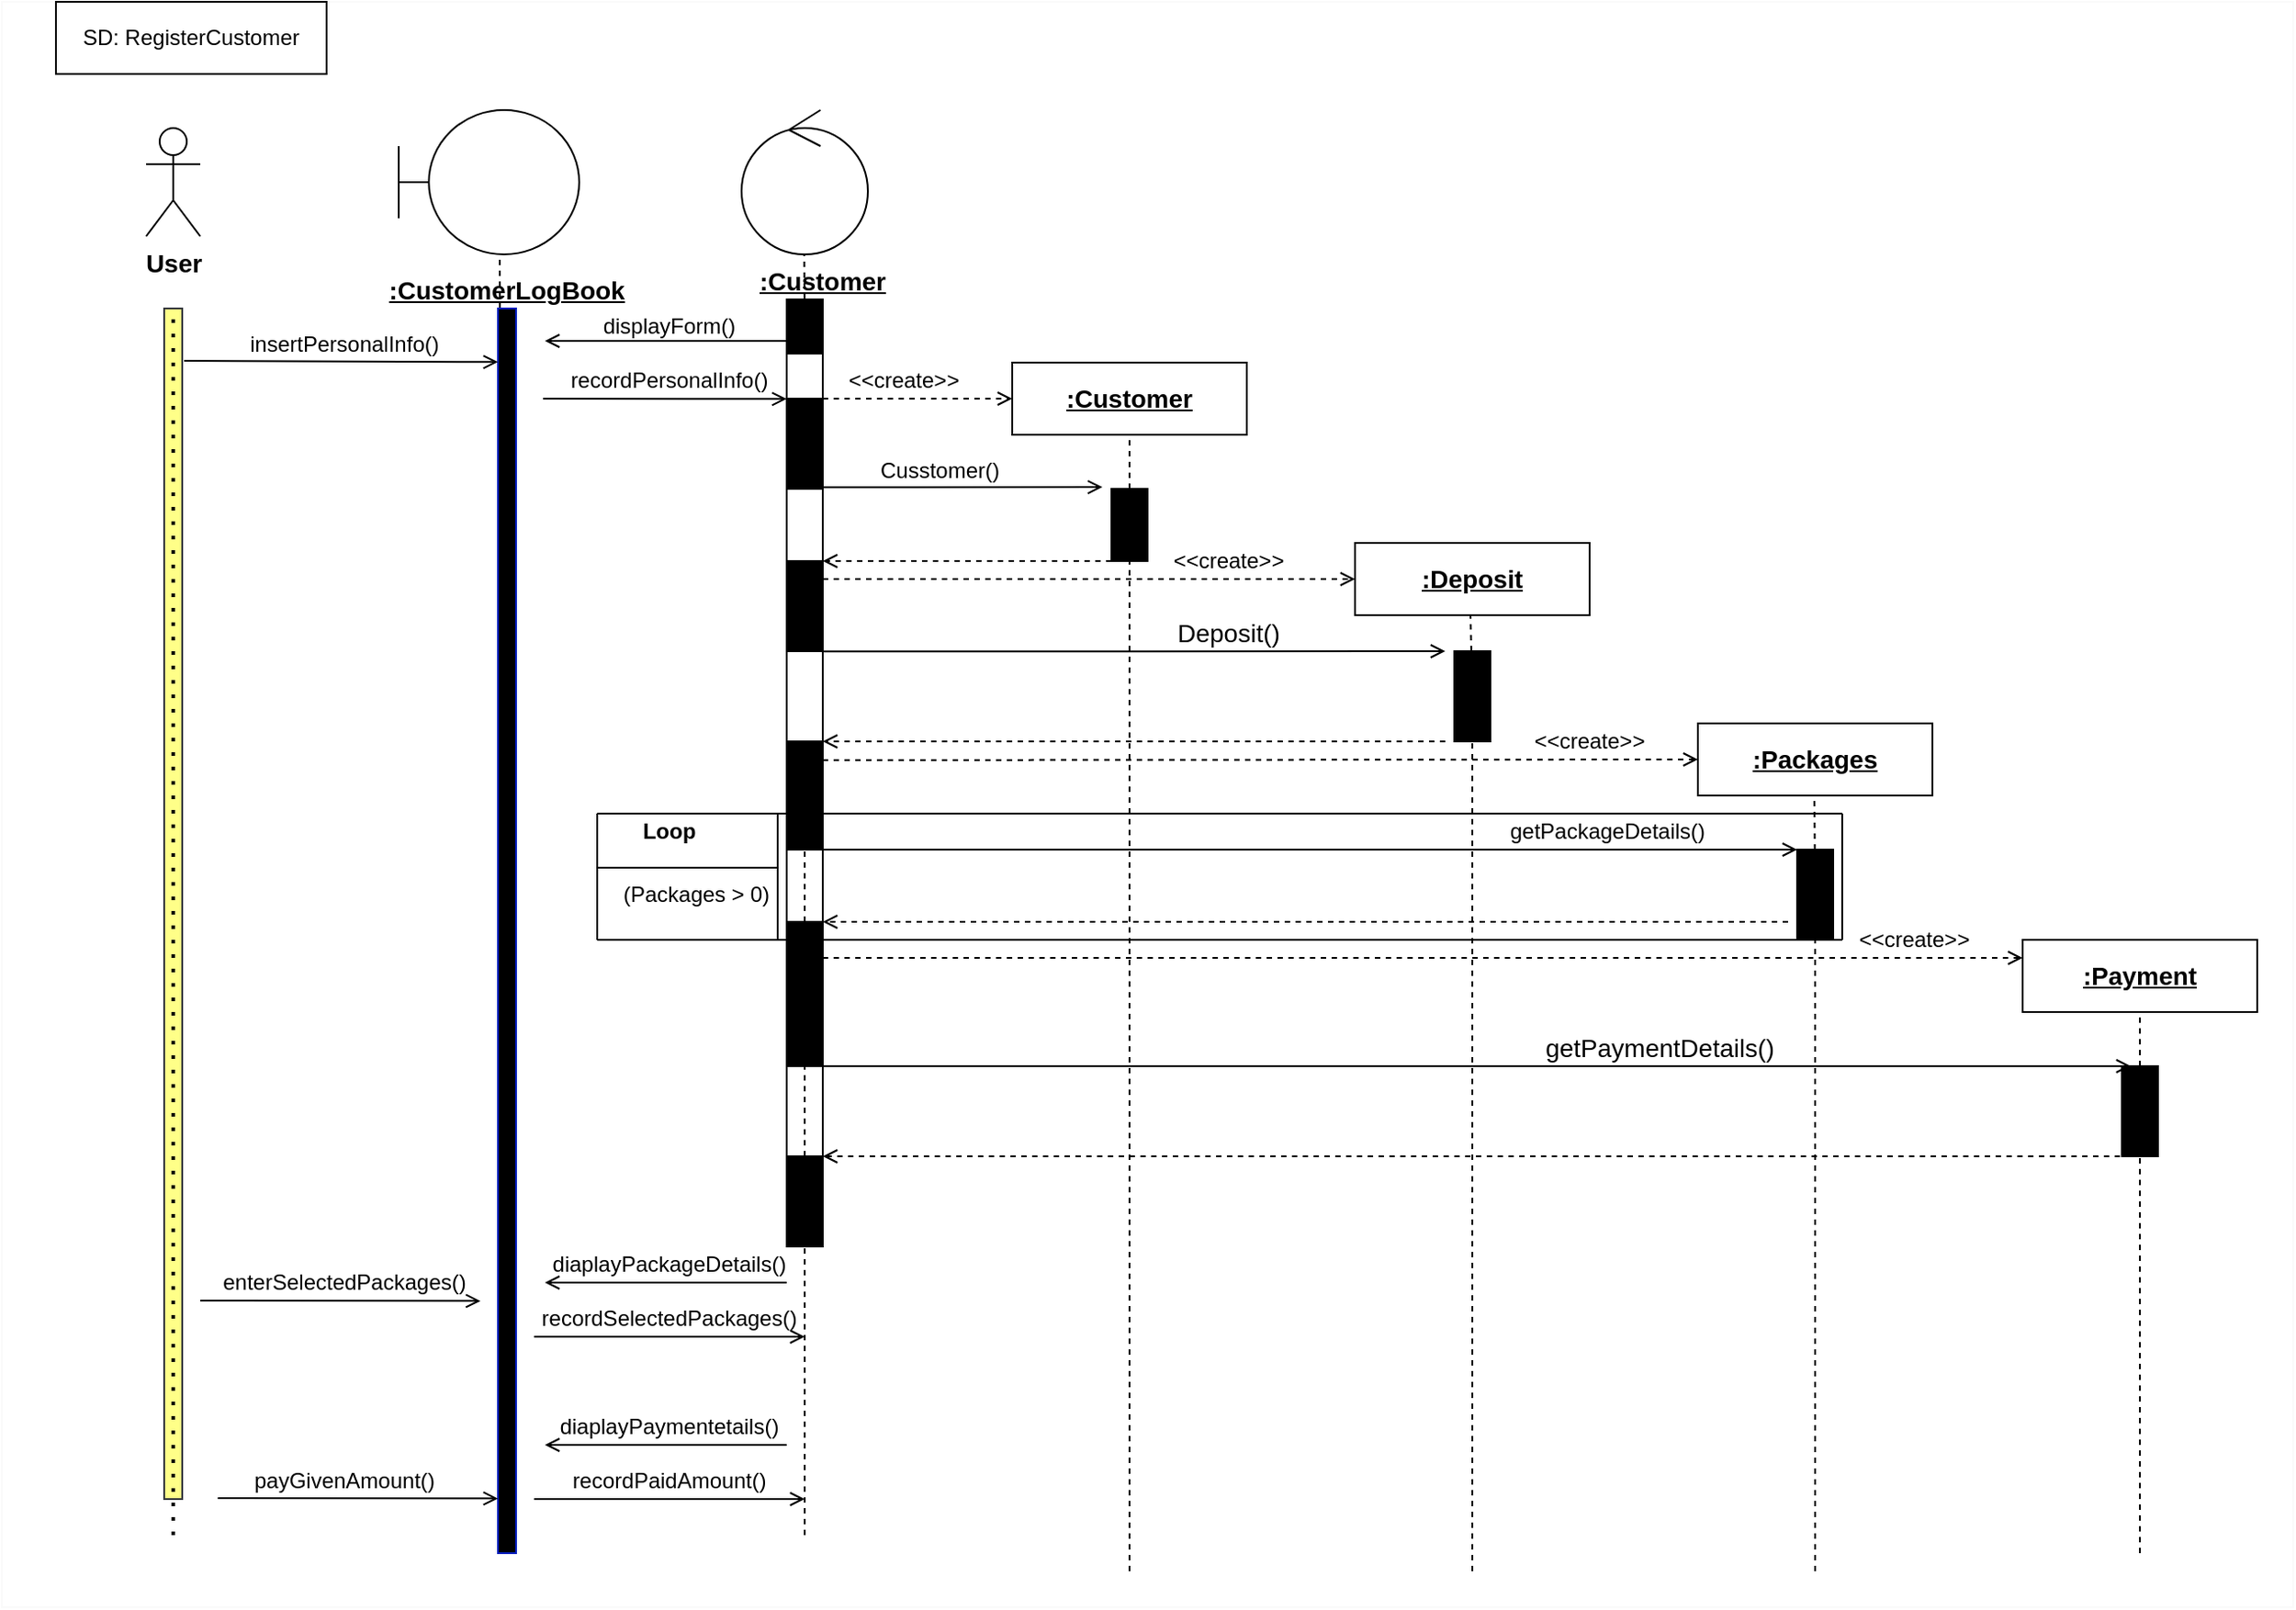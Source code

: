 <mxfile version="14.7.1" type="device"><diagram id="1mUPQH5HS5_JZPJhDfQY" name="Page-1"><mxGraphModel dx="925" dy="711" grid="1" gridSize="10" guides="1" tooltips="1" connect="1" arrows="1" fold="1" page="1" pageScale="1" pageWidth="850" pageHeight="1100" math="0" shadow="0"><root><mxCell id="0"/><mxCell id="1" parent="0"/><mxCell id="_mjIVNJkKksFs4PQSGrv-1" value="" style="rounded=0;whiteSpace=wrap;html=1;" parent="1" vertex="1"><mxGeometry x="370" y="320" width="120" height="60" as="geometry"/></mxCell><mxCell id="_mjIVNJkKksFs4PQSGrv-2" value="" style="rounded=0;whiteSpace=wrap;html=1;strokeColor=#FAFAFA;" parent="1" vertex="1"><mxGeometry y="30" width="1270" height="890" as="geometry"/></mxCell><mxCell id="_mjIVNJkKksFs4PQSGrv-6" value="&lt;span style=&quot;background-color: rgb(255 , 255 , 255)&quot;&gt;SD: RegisterCustomer&lt;/span&gt;" style="rounded=0;whiteSpace=wrap;html=1;" parent="1" vertex="1"><mxGeometry x="30" y="30" width="150" height="40" as="geometry"/></mxCell><mxCell id="_mjIVNJkKksFs4PQSGrv-7" value="&lt;b&gt;&lt;font style=&quot;font-size: 14px&quot;&gt;User&lt;/font&gt;&lt;/b&gt;" style="shape=umlActor;verticalLabelPosition=bottom;verticalAlign=top;html=1;outlineConnect=0;" parent="1" vertex="1"><mxGeometry x="80" y="100" width="30" height="60" as="geometry"/></mxCell><mxCell id="_mjIVNJkKksFs4PQSGrv-8" value="" style="shape=umlBoundary;whiteSpace=wrap;html=1;" parent="1" vertex="1"><mxGeometry x="220" y="90" width="100" height="80" as="geometry"/></mxCell><mxCell id="_mjIVNJkKksFs4PQSGrv-9" value="" style="ellipse;shape=umlControl;whiteSpace=wrap;html=1;" parent="1" vertex="1"><mxGeometry x="410" y="90" width="70" height="80" as="geometry"/></mxCell><mxCell id="_mjIVNJkKksFs4PQSGrv-11" value="&lt;b&gt;&lt;u&gt;&lt;font style=&quot;font-size: 14px&quot;&gt;:CustomerLogBook&lt;/font&gt;&lt;/u&gt;&lt;/b&gt;" style="text;html=1;strokeColor=none;fillColor=none;align=center;verticalAlign=middle;whiteSpace=wrap;rounded=0;" parent="1" vertex="1"><mxGeometry x="260" y="180" width="40" height="20" as="geometry"/></mxCell><mxCell id="_mjIVNJkKksFs4PQSGrv-12" value="&lt;b&gt;&lt;u&gt;&lt;font style=&quot;font-size: 14px&quot;&gt;:Customer&lt;/font&gt;&lt;/u&gt;&lt;/b&gt;" style="text;html=1;strokeColor=none;fillColor=none;align=center;verticalAlign=middle;whiteSpace=wrap;rounded=0;" parent="1" vertex="1"><mxGeometry x="435" y="175" width="40" height="20" as="geometry"/></mxCell><mxCell id="_mjIVNJkKksFs4PQSGrv-14" value="" style="endArrow=none;dashed=1;html=1;startArrow=none;entryX=0.56;entryY=1.002;entryDx=0;entryDy=0;entryPerimeter=0;exitX=0.25;exitY=1;exitDx=0;exitDy=0;" parent="1" source="_mjIVNJkKksFs4PQSGrv-20" target="_mjIVNJkKksFs4PQSGrv-8" edge="1"><mxGeometry width="50" height="50" relative="1" as="geometry"><mxPoint x="289.5" y="549.97" as="sourcePoint"/><mxPoint x="289.74" y="170" as="targetPoint"/></mxGeometry></mxCell><mxCell id="_mjIVNJkKksFs4PQSGrv-15" value="" style="endArrow=none;dashed=1;html=1;startArrow=none;" parent="1" source="_mjIVNJkKksFs4PQSGrv-33" edge="1"><mxGeometry width="50" height="50" relative="1" as="geometry"><mxPoint x="450" y="670" as="sourcePoint"/><mxPoint x="444.74" y="170" as="targetPoint"/></mxGeometry></mxCell><mxCell id="_mjIVNJkKksFs4PQSGrv-18" value="" style="rounded=0;whiteSpace=wrap;html=1;fillColor=#ffff88;strokeColor=#36393d;" parent="1" vertex="1"><mxGeometry x="90" y="200" width="10" height="660" as="geometry"/></mxCell><mxCell id="_mjIVNJkKksFs4PQSGrv-20" value="" style="rounded=0;whiteSpace=wrap;html=1;strokeColor=#001DBC;fontColor=#ffffff;fillColor=#000000;" parent="1" vertex="1"><mxGeometry x="275" y="200" width="10" height="690" as="geometry"/></mxCell><mxCell id="_mjIVNJkKksFs4PQSGrv-27" value="" style="endArrow=none;dashed=1;html=1;startArrow=none;" parent="1" source="_mjIVNJkKksFs4PQSGrv-22" edge="1"><mxGeometry width="50" height="50" relative="1" as="geometry"><mxPoint x="625" y="670" as="sourcePoint"/><mxPoint x="624.8" y="240" as="targetPoint"/></mxGeometry></mxCell><mxCell id="_mjIVNJkKksFs4PQSGrv-28" value="&lt;font style=&quot;font-size: 14px&quot;&gt;&lt;b&gt;&lt;u&gt;:Deposit&lt;/u&gt;&lt;/b&gt;&lt;/font&gt;" style="rounded=0;whiteSpace=wrap;html=1;gradientColor=none;" parent="1" vertex="1"><mxGeometry x="750" y="330" width="130" height="40" as="geometry"/></mxCell><mxCell id="_mjIVNJkKksFs4PQSGrv-29" value="&lt;font style=&quot;font-size: 14px&quot;&gt;&lt;b&gt;&lt;u&gt;:Packages&lt;/u&gt;&lt;/b&gt;&lt;/font&gt;" style="rounded=0;whiteSpace=wrap;html=1;gradientColor=none;" parent="1" vertex="1"><mxGeometry x="940" y="430" width="130" height="40" as="geometry"/></mxCell><mxCell id="_mjIVNJkKksFs4PQSGrv-30" value="" style="endArrow=none;dashed=1;html=1;startArrow=none;" parent="1" source="_mjIVNJkKksFs4PQSGrv-59" edge="1"><mxGeometry width="50" height="50" relative="1" as="geometry"><mxPoint x="814" y="670" as="sourcePoint"/><mxPoint x="814" y="370" as="targetPoint"/></mxGeometry></mxCell><mxCell id="_mjIVNJkKksFs4PQSGrv-31" value="" style="endArrow=none;dashed=1;html=1;startArrow=none;" parent="1" source="_mjIVNJkKksFs4PQSGrv-69" edge="1"><mxGeometry width="50" height="50" relative="1" as="geometry"><mxPoint x="1004.58" y="650" as="sourcePoint"/><mxPoint x="1004.58" y="470" as="targetPoint"/></mxGeometry></mxCell><mxCell id="_mjIVNJkKksFs4PQSGrv-33" value="" style="rounded=0;whiteSpace=wrap;html=1;gradientColor=none;fillColor=#00000;" parent="1" vertex="1"><mxGeometry x="435" y="195" width="20" height="30" as="geometry"/></mxCell><mxCell id="_mjIVNJkKksFs4PQSGrv-35" value="" style="endArrow=none;dashed=1;html=1;startArrow=none;" parent="1" source="q3PSgni8giGGQoKSBMUb-3" target="_mjIVNJkKksFs4PQSGrv-33" edge="1"><mxGeometry width="50" height="50" relative="1" as="geometry"><mxPoint x="450" y="670" as="sourcePoint"/><mxPoint x="444.74" y="170" as="targetPoint"/></mxGeometry></mxCell><mxCell id="_mjIVNJkKksFs4PQSGrv-36" value="" style="endArrow=none;html=1;startArrow=open;startFill=0;" parent="1" edge="1"><mxGeometry width="50" height="50" relative="1" as="geometry"><mxPoint x="301" y="218" as="sourcePoint"/><mxPoint x="435" y="218" as="targetPoint"/></mxGeometry></mxCell><mxCell id="_mjIVNJkKksFs4PQSGrv-37" value="displayForm()" style="text;html=1;strokeColor=none;fillColor=none;align=center;verticalAlign=middle;whiteSpace=wrap;rounded=0;" parent="1" vertex="1"><mxGeometry x="350" y="200" width="40" height="20" as="geometry"/></mxCell><mxCell id="_mjIVNJkKksFs4PQSGrv-38" value="" style="endArrow=none;html=1;startArrow=open;startFill=0;exitX=0;exitY=0.043;exitDx=0;exitDy=0;exitPerimeter=0;" parent="1" source="_mjIVNJkKksFs4PQSGrv-20" edge="1"><mxGeometry width="50" height="50" relative="1" as="geometry"><mxPoint x="311" y="228" as="sourcePoint"/><mxPoint x="101" y="229" as="targetPoint"/></mxGeometry></mxCell><mxCell id="_mjIVNJkKksFs4PQSGrv-39" value="insertPersonalInfo()" style="text;html=1;strokeColor=none;fillColor=none;align=center;verticalAlign=middle;whiteSpace=wrap;rounded=0;" parent="1" vertex="1"><mxGeometry x="170" y="210" width="40" height="20" as="geometry"/></mxCell><mxCell id="_mjIVNJkKksFs4PQSGrv-40" value="" style="rounded=0;whiteSpace=wrap;html=1;gradientColor=none;fillColor=#00000;" parent="1" vertex="1"><mxGeometry x="435" y="250" width="20" height="50" as="geometry"/></mxCell><mxCell id="_mjIVNJkKksFs4PQSGrv-41" value="" style="endArrow=none;dashed=1;html=1;startArrow=none;" parent="1" source="q3PSgni8giGGQoKSBMUb-5" target="_mjIVNJkKksFs4PQSGrv-40" edge="1"><mxGeometry width="50" height="50" relative="1" as="geometry"><mxPoint x="450" y="670" as="sourcePoint"/><mxPoint x="445.163" y="225" as="targetPoint"/></mxGeometry></mxCell><mxCell id="_mjIVNJkKksFs4PQSGrv-42" value="" style="endArrow=none;html=1;startArrow=open;startFill=0;exitX=-0.335;exitY=0.06;exitDx=0;exitDy=0;exitPerimeter=0;" parent="1" edge="1"><mxGeometry width="50" height="50" relative="1" as="geometry"><mxPoint x="435.0" y="250.18" as="sourcePoint"/><mxPoint x="300" y="250" as="targetPoint"/></mxGeometry></mxCell><mxCell id="_mjIVNJkKksFs4PQSGrv-43" value="recordPersonalInfo()" style="text;html=1;strokeColor=none;fillColor=none;align=center;verticalAlign=middle;whiteSpace=wrap;rounded=0;" parent="1" vertex="1"><mxGeometry x="350" y="230" width="40" height="20" as="geometry"/></mxCell><mxCell id="_mjIVNJkKksFs4PQSGrv-22" value="&lt;font style=&quot;font-size: 14px&quot;&gt;&lt;b&gt;&lt;u&gt;:Customer&lt;/u&gt;&lt;/b&gt;&lt;/font&gt;" style="rounded=0;whiteSpace=wrap;html=1;gradientColor=none;" parent="1" vertex="1"><mxGeometry x="560" y="230" width="130" height="40" as="geometry"/></mxCell><mxCell id="_mjIVNJkKksFs4PQSGrv-47" value="" style="endArrow=none;dashed=1;html=1;entryX=0.5;entryY=1;entryDx=0;entryDy=0;startArrow=none;" parent="1" source="_mjIVNJkKksFs4PQSGrv-51" target="_mjIVNJkKksFs4PQSGrv-22" edge="1"><mxGeometry width="50" height="50" relative="1" as="geometry"><mxPoint x="625.0" y="670" as="sourcePoint"/><mxPoint x="625" y="290" as="targetPoint"/></mxGeometry></mxCell><mxCell id="_mjIVNJkKksFs4PQSGrv-48" value="" style="endArrow=open;dashed=1;html=1;exitX=1;exitY=0;exitDx=0;exitDy=0;entryX=0;entryY=0.5;entryDx=0;entryDy=0;endFill=0;" parent="1" source="_mjIVNJkKksFs4PQSGrv-40" target="_mjIVNJkKksFs4PQSGrv-22" edge="1"><mxGeometry width="50" height="50" relative="1" as="geometry"><mxPoint x="580" y="350" as="sourcePoint"/><mxPoint x="630" y="300" as="targetPoint"/></mxGeometry></mxCell><mxCell id="_mjIVNJkKksFs4PQSGrv-49" value="&amp;lt;&amp;lt;create&amp;gt;&amp;gt;" style="text;html=1;strokeColor=none;fillColor=none;align=center;verticalAlign=middle;whiteSpace=wrap;rounded=0;" parent="1" vertex="1"><mxGeometry x="480" y="230" width="40" height="20" as="geometry"/></mxCell><mxCell id="_mjIVNJkKksFs4PQSGrv-50" value="" style="endArrow=none;html=1;startArrow=open;startFill=0;" parent="1" edge="1"><mxGeometry width="50" height="50" relative="1" as="geometry"><mxPoint x="610" y="299" as="sourcePoint"/><mxPoint x="455" y="299.17" as="targetPoint"/></mxGeometry></mxCell><mxCell id="_mjIVNJkKksFs4PQSGrv-51" value="" style="rounded=0;whiteSpace=wrap;html=1;gradientColor=none;fillColor=#00000;" parent="1" vertex="1"><mxGeometry x="615" y="300" width="20" height="40" as="geometry"/></mxCell><mxCell id="_mjIVNJkKksFs4PQSGrv-52" value="" style="endArrow=none;dashed=1;html=1;entryX=0.5;entryY=1;entryDx=0;entryDy=0;" parent="1" target="_mjIVNJkKksFs4PQSGrv-51" edge="1"><mxGeometry width="50" height="50" relative="1" as="geometry"><mxPoint x="625" y="900" as="sourcePoint"/><mxPoint x="625.0" y="270" as="targetPoint"/></mxGeometry></mxCell><mxCell id="_mjIVNJkKksFs4PQSGrv-53" value="Cusstomer()" style="text;html=1;strokeColor=none;fillColor=none;align=center;verticalAlign=middle;whiteSpace=wrap;rounded=0;" parent="1" vertex="1"><mxGeometry x="500" y="280" width="40" height="20" as="geometry"/></mxCell><mxCell id="_mjIVNJkKksFs4PQSGrv-54" value="" style="endArrow=open;dashed=1;html=1;exitX=0;exitY=1;exitDx=0;exitDy=0;endFill=0;entryX=1;entryY=0;entryDx=0;entryDy=0;" parent="1" source="_mjIVNJkKksFs4PQSGrv-51" target="_mjIVNJkKksFs4PQSGrv-55" edge="1"><mxGeometry width="50" height="50" relative="1" as="geometry"><mxPoint x="465.0" y="260" as="sourcePoint"/><mxPoint x="450" y="340" as="targetPoint"/></mxGeometry></mxCell><mxCell id="_mjIVNJkKksFs4PQSGrv-55" value="" style="rounded=0;whiteSpace=wrap;html=1;gradientColor=none;fillColor=#00000;" parent="1" vertex="1"><mxGeometry x="435" y="340" width="20" height="50" as="geometry"/></mxCell><mxCell id="_mjIVNJkKksFs4PQSGrv-56" value="" style="endArrow=none;dashed=1;html=1;startArrow=none;" parent="1" source="q3PSgni8giGGQoKSBMUb-7" target="_mjIVNJkKksFs4PQSGrv-55" edge="1"><mxGeometry width="50" height="50" relative="1" as="geometry"><mxPoint x="450" y="670" as="sourcePoint"/><mxPoint x="445.316" y="300" as="targetPoint"/></mxGeometry></mxCell><mxCell id="_mjIVNJkKksFs4PQSGrv-57" value="" style="endArrow=open;dashed=1;html=1;endFill=0;" parent="1" target="_mjIVNJkKksFs4PQSGrv-28" edge="1"><mxGeometry width="50" height="50" relative="1" as="geometry"><mxPoint x="455" y="350" as="sourcePoint"/><mxPoint x="560.0" y="349.58" as="targetPoint"/></mxGeometry></mxCell><mxCell id="_mjIVNJkKksFs4PQSGrv-58" value="&amp;lt;&amp;lt;create&amp;gt;&amp;gt;" style="text;html=1;strokeColor=none;fillColor=none;align=center;verticalAlign=middle;whiteSpace=wrap;rounded=0;" parent="1" vertex="1"><mxGeometry x="660" y="330" width="40" height="20" as="geometry"/></mxCell><mxCell id="_mjIVNJkKksFs4PQSGrv-59" value="" style="rounded=0;whiteSpace=wrap;html=1;gradientColor=none;fillColor=#00000;" parent="1" vertex="1"><mxGeometry x="805" y="390" width="20" height="50" as="geometry"/></mxCell><mxCell id="_mjIVNJkKksFs4PQSGrv-60" value="" style="endArrow=none;dashed=1;html=1;" parent="1" target="_mjIVNJkKksFs4PQSGrv-59" edge="1"><mxGeometry width="50" height="50" relative="1" as="geometry"><mxPoint x="815" y="900" as="sourcePoint"/><mxPoint x="814" y="370" as="targetPoint"/></mxGeometry></mxCell><mxCell id="_mjIVNJkKksFs4PQSGrv-61" value="" style="endArrow=none;html=1;startArrow=open;startFill=0;" parent="1" edge="1"><mxGeometry width="50" height="50" relative="1" as="geometry"><mxPoint x="800" y="390" as="sourcePoint"/><mxPoint x="455.0" y="390.17" as="targetPoint"/></mxGeometry></mxCell><mxCell id="_mjIVNJkKksFs4PQSGrv-62" value="&lt;span style=&quot;font-size: 14px&quot;&gt;Deposit()&lt;/span&gt;" style="text;html=1;strokeColor=none;fillColor=none;align=center;verticalAlign=middle;whiteSpace=wrap;rounded=0;" parent="1" vertex="1"><mxGeometry x="660" y="370" width="40" height="20" as="geometry"/></mxCell><mxCell id="_mjIVNJkKksFs4PQSGrv-63" value="" style="endArrow=open;dashed=1;html=1;exitX=0;exitY=1;exitDx=0;exitDy=0;endFill=0;entryX=1;entryY=0;entryDx=0;entryDy=0;" parent="1" target="_mjIVNJkKksFs4PQSGrv-64" edge="1"><mxGeometry width="50" height="50" relative="1" as="geometry"><mxPoint x="800.0" y="440" as="sourcePoint"/><mxPoint x="450" y="440" as="targetPoint"/></mxGeometry></mxCell><mxCell id="_mjIVNJkKksFs4PQSGrv-64" value="" style="rounded=0;whiteSpace=wrap;html=1;gradientColor=none;fillColor=#00000;" parent="1" vertex="1"><mxGeometry x="435" y="440" width="20" height="60" as="geometry"/></mxCell><mxCell id="_mjIVNJkKksFs4PQSGrv-65" value="" style="endArrow=none;dashed=1;html=1;startArrow=none;" parent="1" source="_mjIVNJkKksFs4PQSGrv-74" target="_mjIVNJkKksFs4PQSGrv-64" edge="1"><mxGeometry width="50" height="50" relative="1" as="geometry"><mxPoint x="450" y="670" as="sourcePoint"/><mxPoint x="445.41" y="390" as="targetPoint"/></mxGeometry></mxCell><mxCell id="_mjIVNJkKksFs4PQSGrv-66" value="" style="endArrow=open;dashed=1;html=1;entryX=0;entryY=0.5;entryDx=0;entryDy=0;endFill=0;" parent="1" target="_mjIVNJkKksFs4PQSGrv-29" edge="1"><mxGeometry width="50" height="50" relative="1" as="geometry"><mxPoint x="455.0" y="450.41" as="sourcePoint"/><mxPoint x="749.52" y="450" as="targetPoint"/></mxGeometry></mxCell><mxCell id="_mjIVNJkKksFs4PQSGrv-67" value="&amp;lt;&amp;lt;create&amp;gt;&amp;gt;" style="text;html=1;strokeColor=none;fillColor=none;align=center;verticalAlign=middle;whiteSpace=wrap;rounded=0;" parent="1" vertex="1"><mxGeometry x="860" y="430" width="40" height="20" as="geometry"/></mxCell><mxCell id="_mjIVNJkKksFs4PQSGrv-68" value="" style="endArrow=none;html=1;startArrow=open;startFill=0;exitX=0;exitY=0;exitDx=0;exitDy=0;" parent="1" source="_mjIVNJkKksFs4PQSGrv-69" edge="1"><mxGeometry width="50" height="50" relative="1" as="geometry"><mxPoint x="810" y="490" as="sourcePoint"/><mxPoint x="455" y="500" as="targetPoint"/></mxGeometry></mxCell><mxCell id="_mjIVNJkKksFs4PQSGrv-69" value="" style="rounded=0;whiteSpace=wrap;html=1;gradientColor=none;fillColor=#00000;" parent="1" vertex="1"><mxGeometry x="995" y="500" width="20" height="50" as="geometry"/></mxCell><mxCell id="_mjIVNJkKksFs4PQSGrv-70" value="" style="endArrow=none;dashed=1;html=1;" parent="1" target="_mjIVNJkKksFs4PQSGrv-69" edge="1"><mxGeometry width="50" height="50" relative="1" as="geometry"><mxPoint x="1005" y="900" as="sourcePoint"/><mxPoint x="1004.58" y="470" as="targetPoint"/></mxGeometry></mxCell><mxCell id="_mjIVNJkKksFs4PQSGrv-72" value="getPackageDetails()" style="text;html=1;strokeColor=none;fillColor=none;align=center;verticalAlign=middle;whiteSpace=wrap;rounded=0;" parent="1" vertex="1"><mxGeometry x="870" y="480" width="40" height="20" as="geometry"/></mxCell><mxCell id="_mjIVNJkKksFs4PQSGrv-73" value="" style="endArrow=open;dashed=1;html=1;exitX=0;exitY=1;exitDx=0;exitDy=0;endFill=0;entryX=1;entryY=0;entryDx=0;entryDy=0;" parent="1" target="_mjIVNJkKksFs4PQSGrv-74" edge="1"><mxGeometry width="50" height="50" relative="1" as="geometry"><mxPoint x="990" y="540" as="sourcePoint"/><mxPoint x="450" y="540" as="targetPoint"/></mxGeometry></mxCell><mxCell id="_mjIVNJkKksFs4PQSGrv-74" value="" style="rounded=0;whiteSpace=wrap;html=1;gradientColor=none;fillColor=#00000;" parent="1" vertex="1"><mxGeometry x="435" y="540" width="20" height="80" as="geometry"/></mxCell><mxCell id="_mjIVNJkKksFs4PQSGrv-75" value="" style="endArrow=none;dashed=1;html=1;" parent="1" target="_mjIVNJkKksFs4PQSGrv-74" edge="1"><mxGeometry width="50" height="50" relative="1" as="geometry"><mxPoint x="445" y="880" as="sourcePoint"/><mxPoint x="445.61" y="490" as="targetPoint"/></mxGeometry></mxCell><mxCell id="_mjIVNJkKksFs4PQSGrv-76" value="" style="endArrow=none;html=1;startArrow=open;startFill=0;" parent="1" edge="1"><mxGeometry width="50" height="50" relative="1" as="geometry"><mxPoint x="301" y="740" as="sourcePoint"/><mxPoint x="435" y="740" as="targetPoint"/></mxGeometry></mxCell><mxCell id="_mjIVNJkKksFs4PQSGrv-77" value="" style="endArrow=none;html=1;startArrow=open;startFill=0;exitX=-0.335;exitY=0.06;exitDx=0;exitDy=0;exitPerimeter=0;entryX=1.135;entryY=0.079;entryDx=0;entryDy=0;entryPerimeter=0;" parent="1" edge="1"><mxGeometry width="50" height="50" relative="1" as="geometry"><mxPoint x="265.3" y="750.19" as="sourcePoint"/><mxPoint x="110.0" y="750.005" as="targetPoint"/></mxGeometry></mxCell><mxCell id="_mjIVNJkKksFs4PQSGrv-79" value="" style="endArrow=none;html=1;startArrow=open;startFill=0;entryX=1.135;entryY=0.079;entryDx=0;entryDy=0;entryPerimeter=0;" parent="1" edge="1"><mxGeometry width="50" height="50" relative="1" as="geometry"><mxPoint x="445" y="770" as="sourcePoint"/><mxPoint x="295.0" y="770.005" as="targetPoint"/></mxGeometry></mxCell><mxCell id="_mjIVNJkKksFs4PQSGrv-80" value="enterSelectedPackages()" style="text;html=1;strokeColor=none;fillColor=none;align=center;verticalAlign=middle;whiteSpace=wrap;rounded=0;" parent="1" vertex="1"><mxGeometry x="170" y="730" width="40" height="20" as="geometry"/></mxCell><mxCell id="_mjIVNJkKksFs4PQSGrv-81" value="diaplayPackageDetails()" style="text;html=1;strokeColor=none;fillColor=none;align=center;verticalAlign=middle;whiteSpace=wrap;rounded=0;" parent="1" vertex="1"><mxGeometry x="350" y="720" width="40" height="20" as="geometry"/></mxCell><mxCell id="_mjIVNJkKksFs4PQSGrv-82" value="recordSelectedPackages()" style="text;html=1;strokeColor=none;fillColor=none;align=center;verticalAlign=middle;whiteSpace=wrap;rounded=0;" parent="1" vertex="1"><mxGeometry x="350" y="750" width="40" height="20" as="geometry"/></mxCell><mxCell id="_mjIVNJkKksFs4PQSGrv-85" value="" style="endArrow=none;html=1;" parent="1" edge="1"><mxGeometry width="50" height="50" relative="1" as="geometry"><mxPoint x="1020" y="480" as="sourcePoint"/><mxPoint x="330" y="480" as="targetPoint"/></mxGeometry></mxCell><mxCell id="_mjIVNJkKksFs4PQSGrv-87" value="" style="endArrow=none;html=1;" parent="1" edge="1"><mxGeometry width="50" height="50" relative="1" as="geometry"><mxPoint x="330" y="480" as="sourcePoint"/><mxPoint x="330" y="550" as="targetPoint"/></mxGeometry></mxCell><mxCell id="_mjIVNJkKksFs4PQSGrv-88" value="" style="endArrow=none;html=1;" parent="1" edge="1"><mxGeometry width="50" height="50" relative="1" as="geometry"><mxPoint x="1020" y="480" as="sourcePoint"/><mxPoint x="1020" y="550" as="targetPoint"/></mxGeometry></mxCell><mxCell id="_mjIVNJkKksFs4PQSGrv-90" value="" style="endArrow=none;html=1;" parent="1" edge="1"><mxGeometry width="50" height="50" relative="1" as="geometry"><mxPoint x="430" y="480" as="sourcePoint"/><mxPoint x="430" y="550" as="targetPoint"/></mxGeometry></mxCell><mxCell id="_mjIVNJkKksFs4PQSGrv-91" value="" style="endArrow=none;html=1;" parent="1" edge="1"><mxGeometry width="50" height="50" relative="1" as="geometry"><mxPoint x="430" y="510" as="sourcePoint"/><mxPoint x="330" y="510" as="targetPoint"/></mxGeometry></mxCell><mxCell id="_mjIVNJkKksFs4PQSGrv-92" value="" style="endArrow=none;html=1;" parent="1" edge="1"><mxGeometry width="50" height="50" relative="1" as="geometry"><mxPoint x="1020" y="550" as="sourcePoint"/><mxPoint x="330" y="550" as="targetPoint"/></mxGeometry></mxCell><mxCell id="_mjIVNJkKksFs4PQSGrv-93" value="&lt;b&gt;Loop&lt;/b&gt;" style="text;html=1;strokeColor=none;fillColor=none;align=center;verticalAlign=middle;whiteSpace=wrap;rounded=0;" parent="1" vertex="1"><mxGeometry x="350" y="480" width="40" height="20" as="geometry"/></mxCell><mxCell id="_mjIVNJkKksFs4PQSGrv-94" value="(Packages &amp;gt; 0)" style="text;html=1;strokeColor=none;fillColor=none;align=center;verticalAlign=middle;whiteSpace=wrap;rounded=0;" parent="1" vertex="1"><mxGeometry x="340" y="515" width="90" height="20" as="geometry"/></mxCell><mxCell id="q3PSgni8giGGQoKSBMUb-3" value="" style="shape=partialRectangle;whiteSpace=wrap;html=1;top=0;bottom=0;fillColor=none;" parent="1" vertex="1"><mxGeometry x="435" y="220" width="20" height="30" as="geometry"/></mxCell><mxCell id="q3PSgni8giGGQoKSBMUb-4" value="" style="endArrow=none;dashed=1;html=1;startArrow=none;" parent="1" source="_mjIVNJkKksFs4PQSGrv-40" target="q3PSgni8giGGQoKSBMUb-3" edge="1"><mxGeometry width="50" height="50" relative="1" as="geometry"><mxPoint x="445" y="250" as="sourcePoint"/><mxPoint x="445" y="225" as="targetPoint"/></mxGeometry></mxCell><mxCell id="q3PSgni8giGGQoKSBMUb-5" value="" style="shape=partialRectangle;whiteSpace=wrap;html=1;top=0;bottom=0;fillColor=none;" parent="1" vertex="1"><mxGeometry x="435" y="300" width="20" height="40" as="geometry"/></mxCell><mxCell id="q3PSgni8giGGQoKSBMUb-6" value="" style="endArrow=none;dashed=1;html=1;startArrow=none;" parent="1" source="_mjIVNJkKksFs4PQSGrv-55" target="q3PSgni8giGGQoKSBMUb-5" edge="1"><mxGeometry width="50" height="50" relative="1" as="geometry"><mxPoint x="445" y="340" as="sourcePoint"/><mxPoint x="445" y="300" as="targetPoint"/></mxGeometry></mxCell><mxCell id="q3PSgni8giGGQoKSBMUb-7" value="" style="shape=partialRectangle;whiteSpace=wrap;html=1;top=0;bottom=0;fillColor=none;" parent="1" vertex="1"><mxGeometry x="435" y="390" width="20" height="50" as="geometry"/></mxCell><mxCell id="q3PSgni8giGGQoKSBMUb-8" value="" style="endArrow=none;dashed=1;html=1;startArrow=none;" parent="1" source="_mjIVNJkKksFs4PQSGrv-64" target="q3PSgni8giGGQoKSBMUb-7" edge="1"><mxGeometry width="50" height="50" relative="1" as="geometry"><mxPoint x="445" y="440" as="sourcePoint"/><mxPoint x="445" y="390" as="targetPoint"/></mxGeometry></mxCell><mxCell id="q3PSgni8giGGQoKSBMUb-9" value="" style="shape=partialRectangle;whiteSpace=wrap;html=1;top=0;bottom=0;fillColor=none;" parent="1" vertex="1"><mxGeometry x="435" y="500" width="20" height="40" as="geometry"/></mxCell><mxCell id="DNQs5MWsnC04BlDwsDMz-2" value="&lt;font style=&quot;font-size: 14px&quot;&gt;&lt;b&gt;&lt;u&gt;:Payment&lt;/u&gt;&lt;/b&gt;&lt;/font&gt;" style="rounded=0;whiteSpace=wrap;html=1;gradientColor=none;" vertex="1" parent="1"><mxGeometry x="1120" y="550" width="130" height="40" as="geometry"/></mxCell><mxCell id="DNQs5MWsnC04BlDwsDMz-3" value="" style="endArrow=none;dashed=1;html=1;dashPattern=1 3;strokeWidth=2;entryX=0.5;entryY=0;entryDx=0;entryDy=0;" edge="1" parent="1" target="_mjIVNJkKksFs4PQSGrv-18"><mxGeometry width="50" height="50" relative="1" as="geometry"><mxPoint x="95" y="880" as="sourcePoint"/><mxPoint x="10" y="190" as="targetPoint"/></mxGeometry></mxCell><mxCell id="DNQs5MWsnC04BlDwsDMz-7" value="" style="rounded=0;whiteSpace=wrap;html=1;gradientColor=none;fillColor=#00000;" vertex="1" parent="1"><mxGeometry x="435" y="670" width="20" height="50" as="geometry"/></mxCell><mxCell id="DNQs5MWsnC04BlDwsDMz-8" value="" style="shape=partialRectangle;whiteSpace=wrap;html=1;top=0;bottom=0;fillColor=none;" vertex="1" parent="1"><mxGeometry x="435" y="620" width="20" height="50" as="geometry"/></mxCell><mxCell id="DNQs5MWsnC04BlDwsDMz-9" value="" style="endArrow=none;dashed=1;html=1;entryX=0.5;entryY=1;entryDx=0;entryDy=0;" edge="1" parent="1" target="DNQs5MWsnC04BlDwsDMz-10"><mxGeometry width="50" height="50" relative="1" as="geometry"><mxPoint x="1185" y="890" as="sourcePoint"/><mxPoint x="1144.5" y="690" as="targetPoint"/></mxGeometry></mxCell><mxCell id="DNQs5MWsnC04BlDwsDMz-10" value="" style="rounded=0;whiteSpace=wrap;html=1;gradientColor=none;fillColor=#00000;" vertex="1" parent="1"><mxGeometry x="1175" y="620" width="20" height="50" as="geometry"/></mxCell><mxCell id="DNQs5MWsnC04BlDwsDMz-11" value="" style="endArrow=none;dashed=1;html=1;entryX=0.5;entryY=1;entryDx=0;entryDy=0;exitX=0.5;exitY=0;exitDx=0;exitDy=0;" edge="1" parent="1" source="DNQs5MWsnC04BlDwsDMz-10" target="DNQs5MWsnC04BlDwsDMz-2"><mxGeometry width="50" height="50" relative="1" as="geometry"><mxPoint x="1155" y="800" as="sourcePoint"/><mxPoint x="1154.5" y="700" as="targetPoint"/></mxGeometry></mxCell><mxCell id="DNQs5MWsnC04BlDwsDMz-12" value="" style="endArrow=open;dashed=1;html=1;entryX=0;entryY=0.25;entryDx=0;entryDy=0;endFill=0;exitX=1;exitY=0.25;exitDx=0;exitDy=0;" edge="1" parent="1" source="_mjIVNJkKksFs4PQSGrv-74" target="DNQs5MWsnC04BlDwsDMz-2"><mxGeometry width="50" height="50" relative="1" as="geometry"><mxPoint x="455.0" y="640.41" as="sourcePoint"/><mxPoint x="940" y="640" as="targetPoint"/></mxGeometry></mxCell><mxCell id="DNQs5MWsnC04BlDwsDMz-14" value="&amp;lt;&amp;lt;create&amp;gt;&amp;gt;" style="text;html=1;strokeColor=none;fillColor=none;align=center;verticalAlign=middle;whiteSpace=wrap;rounded=0;" vertex="1" parent="1"><mxGeometry x="1040" y="540" width="40" height="20" as="geometry"/></mxCell><mxCell id="DNQs5MWsnC04BlDwsDMz-16" value="" style="endArrow=none;html=1;startArrow=open;startFill=0;entryX=1;entryY=0;entryDx=0;entryDy=0;exitX=0.25;exitY=0;exitDx=0;exitDy=0;" edge="1" parent="1" source="DNQs5MWsnC04BlDwsDMz-10" target="DNQs5MWsnC04BlDwsDMz-8"><mxGeometry width="50" height="50" relative="1" as="geometry"><mxPoint x="850" y="644.5" as="sourcePoint"/><mxPoint x="505.0" y="644.67" as="targetPoint"/></mxGeometry></mxCell><mxCell id="DNQs5MWsnC04BlDwsDMz-17" value="" style="endArrow=open;dashed=1;html=1;exitX=0.25;exitY=1;exitDx=0;exitDy=0;endFill=0;entryX=1;entryY=1;entryDx=0;entryDy=0;" edge="1" parent="1" source="DNQs5MWsnC04BlDwsDMz-10" target="DNQs5MWsnC04BlDwsDMz-8"><mxGeometry width="50" height="50" relative="1" as="geometry"><mxPoint x="1120.0" y="690" as="sourcePoint"/><mxPoint x="775" y="690" as="targetPoint"/></mxGeometry></mxCell><mxCell id="DNQs5MWsnC04BlDwsDMz-18" value="&lt;span style=&quot;font-size: 14px&quot;&gt;getPaymentDetails()&lt;/span&gt;" style="text;html=1;strokeColor=none;fillColor=none;align=center;verticalAlign=middle;whiteSpace=wrap;rounded=0;" vertex="1" parent="1"><mxGeometry x="899" y="600" width="40" height="20" as="geometry"/></mxCell><mxCell id="DNQs5MWsnC04BlDwsDMz-20" value="payGivenAmount()" style="text;html=1;strokeColor=none;fillColor=none;align=center;verticalAlign=middle;whiteSpace=wrap;rounded=0;" vertex="1" parent="1"><mxGeometry x="170" y="840" width="40" height="20" as="geometry"/></mxCell><mxCell id="DNQs5MWsnC04BlDwsDMz-21" value="" style="endArrow=none;html=1;startArrow=open;startFill=0;exitX=-0.335;exitY=0.06;exitDx=0;exitDy=0;exitPerimeter=0;entryX=1.135;entryY=0.079;entryDx=0;entryDy=0;entryPerimeter=0;" edge="1" parent="1"><mxGeometry width="50" height="50" relative="1" as="geometry"><mxPoint x="275.0" y="859.69" as="sourcePoint"/><mxPoint x="119.7" y="859.505" as="targetPoint"/></mxGeometry></mxCell><mxCell id="DNQs5MWsnC04BlDwsDMz-22" value="" style="endArrow=none;html=1;startArrow=open;startFill=0;" edge="1" parent="1"><mxGeometry width="50" height="50" relative="1" as="geometry"><mxPoint x="301" y="830" as="sourcePoint"/><mxPoint x="435" y="830" as="targetPoint"/></mxGeometry></mxCell><mxCell id="DNQs5MWsnC04BlDwsDMz-23" value="" style="endArrow=none;html=1;startArrow=open;startFill=0;entryX=1.135;entryY=0.079;entryDx=0;entryDy=0;entryPerimeter=0;" edge="1" parent="1"><mxGeometry width="50" height="50" relative="1" as="geometry"><mxPoint x="445" y="860" as="sourcePoint"/><mxPoint x="295.0" y="860.005" as="targetPoint"/></mxGeometry></mxCell><mxCell id="DNQs5MWsnC04BlDwsDMz-24" value="diaplayPaymentetails()" style="text;html=1;strokeColor=none;fillColor=none;align=center;verticalAlign=middle;whiteSpace=wrap;rounded=0;" vertex="1" parent="1"><mxGeometry x="350" y="810" width="40" height="20" as="geometry"/></mxCell><mxCell id="DNQs5MWsnC04BlDwsDMz-25" value="recordPaidAmount()" style="text;html=1;strokeColor=none;fillColor=none;align=center;verticalAlign=middle;whiteSpace=wrap;rounded=0;" vertex="1" parent="1"><mxGeometry x="350" y="840" width="40" height="20" as="geometry"/></mxCell></root></mxGraphModel></diagram></mxfile>